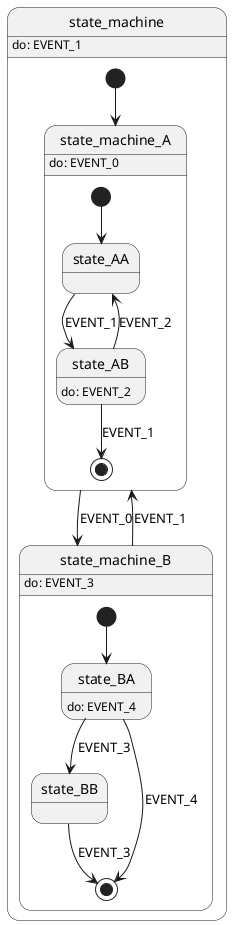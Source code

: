 @startuml state_machine

state state_machine {
    state state_machine_A {
        state state_AA
        state state_AB
        state state_AB : do: EVENT_2

        [*] --> state_AA
        state_AA --> state_AB : EVENT_1
        state_AB --> state_AA : EVENT_2
        state_AB --> [*] : EVENT_1
    }
    state state_machine_A : do: EVENT_0

    state state_machine_B {
        state state_BA
        state state_BA : do: EVENT_4

        state state_BB

        [*] --> state_BA
        state_BA --> state_BB : EVENT_3
        state_BA --> [*] : EVENT_4
        state_BB --> [*] : EVENT_3
    }
    state state_machine_B : do: EVENT_3

    [*] --> state_machine_A
    state_machine_A --> state_machine_B : EVENT_0
    state_machine_B --> state_machine_A : EVENT_1
}

state state_machine : do: EVENT_1


@enduml
